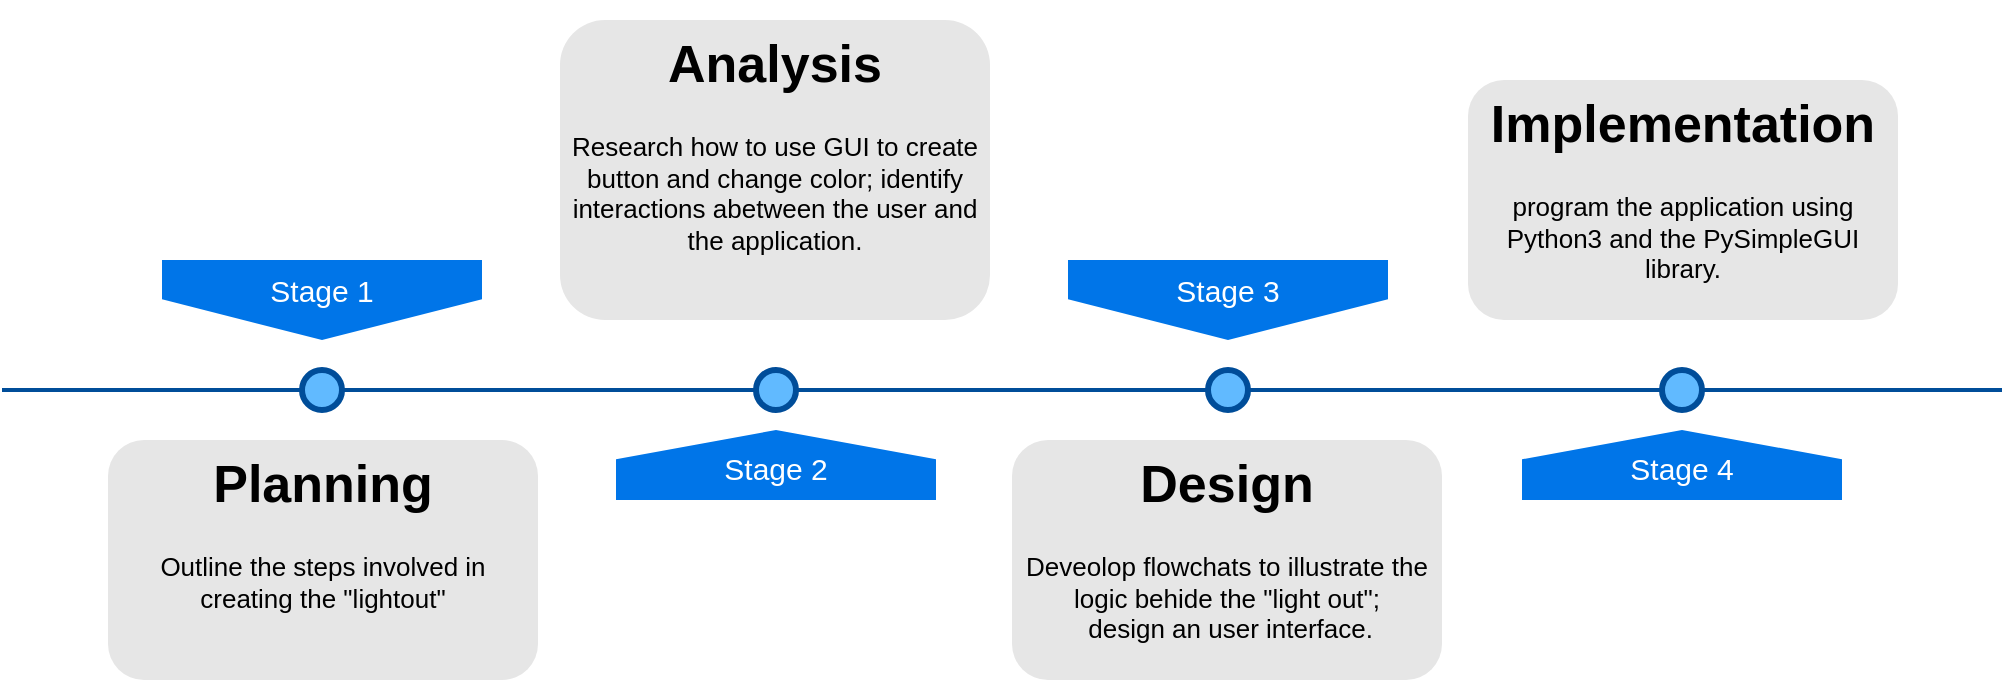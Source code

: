 <mxfile>
    <diagram name="Page-1" id="82e54ff1-d628-8f03-85c4-9753963a91cd">
        <mxGraphModel dx="782" dy="513" grid="1" gridSize="10" guides="1" tooltips="1" connect="1" arrows="1" fold="1" page="1" pageScale="1" pageWidth="1100" pageHeight="850" background="none" math="0" shadow="0">
            <root>
                <mxCell id="0"/>
                <mxCell id="1" parent="0"/>
                <mxCell id="4ec97bd9e5d20128-1" value="" style="line;strokeWidth=2;html=1;fillColor=none;fontSize=28;fontColor=#004D99;strokeColor=#004D99;" parent="1" vertex="1">
                    <mxGeometry x="40" y="400" width="1000" height="10" as="geometry"/>
                </mxCell>
                <mxCell id="4ec97bd9e5d20128-5" value="Stage 1" style="shape=offPageConnector;whiteSpace=wrap;html=1;fillColor=#0075E8;fontSize=15;fontColor=#FFFFFF;size=0.509;verticalAlign=top;strokeColor=none;" parent="1" vertex="1">
                    <mxGeometry x="120" y="340" width="160" height="40" as="geometry"/>
                </mxCell>
                <mxCell id="4ec97bd9e5d20128-6" value="&lt;span&gt;Stage 3&lt;/span&gt;" style="shape=offPageConnector;whiteSpace=wrap;html=1;fillColor=#0075E8;fontSize=15;fontColor=#FFFFFF;size=0.509;verticalAlign=top;strokeColor=none;" parent="1" vertex="1">
                    <mxGeometry x="573" y="340" width="160" height="40" as="geometry"/>
                </mxCell>
                <mxCell id="4ec97bd9e5d20128-7" value="&lt;span&gt;Stage 2&lt;/span&gt;" style="shape=offPageConnector;whiteSpace=wrap;html=1;fillColor=#0075E8;fontSize=15;fontColor=#FFFFFF;size=0.418;flipV=1;verticalAlign=bottom;strokeColor=none;spacingBottom=4;" parent="1" vertex="1">
                    <mxGeometry x="347" y="425" width="160" height="35" as="geometry"/>
                </mxCell>
                <mxCell id="4ec97bd9e5d20128-8" value="&lt;span&gt;Stage 4&lt;/span&gt;" style="shape=offPageConnector;whiteSpace=wrap;html=1;fillColor=#0075E8;fontSize=15;fontColor=#FFFFFF;size=0.418;flipV=1;verticalAlign=bottom;strokeColor=none;spacingBottom=4;" parent="1" vertex="1">
                    <mxGeometry x="800" y="425" width="160" height="35" as="geometry"/>
                </mxCell>
                <mxCell id="4ec97bd9e5d20128-9" value="" style="ellipse;whiteSpace=wrap;html=1;fillColor=#61BAFF;fontSize=28;fontColor=#004D99;strokeWidth=3;strokeColor=#004D99;" parent="1" vertex="1">
                    <mxGeometry x="190" y="395" width="20" height="20" as="geometry"/>
                </mxCell>
                <mxCell id="4ec97bd9e5d20128-10" value="" style="ellipse;whiteSpace=wrap;html=1;fillColor=#61BAFF;fontSize=28;fontColor=#004D99;strokeWidth=3;strokeColor=#004D99;" parent="1" vertex="1">
                    <mxGeometry x="417" y="395" width="20" height="20" as="geometry"/>
                </mxCell>
                <mxCell id="4ec97bd9e5d20128-11" value="" style="ellipse;whiteSpace=wrap;html=1;fillColor=#61BAFF;fontSize=28;fontColor=#004D99;strokeWidth=3;strokeColor=#004D99;" parent="1" vertex="1">
                    <mxGeometry x="643" y="395" width="20" height="20" as="geometry"/>
                </mxCell>
                <mxCell id="4ec97bd9e5d20128-13" value="" style="ellipse;whiteSpace=wrap;html=1;fillColor=#61BAFF;fontSize=28;fontColor=#004D99;strokeWidth=3;strokeColor=#004D99;" parent="1" vertex="1">
                    <mxGeometry x="870" y="395" width="20" height="20" as="geometry"/>
                </mxCell>
                <mxCell id="4ec97bd9e5d20128-14" value="&lt;h1&gt;&lt;span&gt;Planning&lt;/span&gt;&lt;/h1&gt;&lt;div&gt;&lt;span&gt;Outline the steps involved in creating the &quot;lightout&quot;&lt;/span&gt;&lt;/div&gt;" style="text;html=1;spacing=5;spacingTop=-20;whiteSpace=wrap;overflow=hidden;strokeColor=none;strokeWidth=3;fillColor=#E6E6E6;fontSize=13;fontColor=#000000;align=center;rounded=1;" parent="1" vertex="1">
                    <mxGeometry x="93" y="430" width="215" height="120" as="geometry"/>
                </mxCell>
                <mxCell id="4ec97bd9e5d20128-16" value="&lt;h1&gt;Analysis&lt;/h1&gt;&lt;p&gt;Research how to use GUI to create button and change color; identify interactions abetween the user and the application.&lt;/p&gt;&lt;p&gt;&lt;br&gt;&lt;/p&gt;" style="text;html=1;spacing=5;spacingTop=-20;whiteSpace=wrap;overflow=hidden;strokeColor=none;strokeWidth=3;fillColor=#E6E6E6;fontSize=13;fontColor=#000000;align=center;rounded=1;" parent="1" vertex="1">
                    <mxGeometry x="319" y="220" width="215" height="150" as="geometry"/>
                </mxCell>
                <mxCell id="4ec97bd9e5d20128-17" value="&lt;h1&gt;&lt;span&gt;Design&lt;/span&gt;&lt;/h1&gt;&lt;div&gt;&lt;span&gt;Deveolop flowchats to illustrate the logic behide the &quot;light out&quot;;&lt;/span&gt;&lt;/div&gt;&lt;div&gt;&lt;span&gt;&amp;nbsp;design an user interface.&lt;/span&gt;&lt;/div&gt;" style="text;html=1;spacing=5;spacingTop=-20;whiteSpace=wrap;overflow=hidden;strokeColor=none;strokeWidth=3;fillColor=#E6E6E6;fontSize=13;fontColor=#000000;align=center;rounded=1;" parent="1" vertex="1">
                    <mxGeometry x="545" y="430" width="215" height="120" as="geometry"/>
                </mxCell>
                <mxCell id="4ec97bd9e5d20128-18" value="&lt;h1&gt;Implementation&lt;/h1&gt;&lt;p&gt;program the application using Python3 and the PySimpleGUI library.&lt;/p&gt;" style="text;html=1;spacing=5;spacingTop=-20;whiteSpace=wrap;overflow=hidden;strokeColor=none;strokeWidth=3;fillColor=#E6E6E6;fontSize=13;fontColor=#000000;align=center;rounded=1;" parent="1" vertex="1">
                    <mxGeometry x="773" y="250" width="215" height="120" as="geometry"/>
                </mxCell>
            </root>
        </mxGraphModel>
    </diagram>
</mxfile>